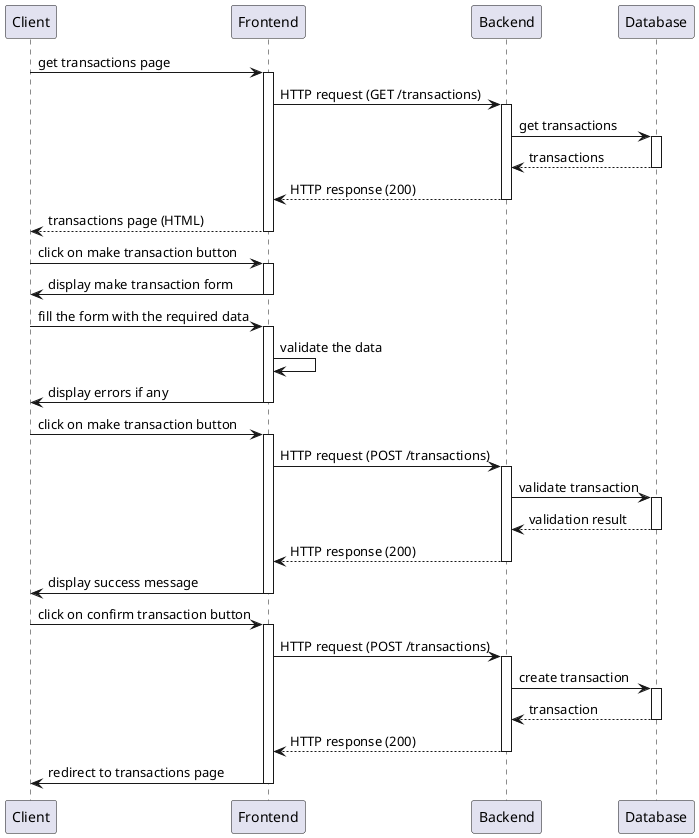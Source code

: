 @startuml create-new-saving-account

Client -> Frontend: get transactions page
activate Frontend
Frontend -> Backend: HTTP request (GET /transactions)
activate Backend
Backend -> Database: get transactions
activate Database
Database --> Backend: transactions
deactivate Database
Backend --> Frontend: HTTP response (200)
deactivate Backend
Frontend --> Client: transactions page (HTML)
deactivate Frontend
Client -> Frontend: click on make transaction button
activate Frontend
Frontend -> Client: display make transaction form
deactivate Frontend
Client -> Frontend: fill the form with the required data
activate Frontend
Frontend -> Frontend: validate the data
Frontend -> Client: display errors if any
deactivate Frontend
Client -> Frontend: click on make transaction button
activate Frontend
Frontend -> Backend: HTTP request (POST /transactions)
activate Backend
Backend -> Database: validate transaction
activate Database
Database --> Backend: validation result
deactivate Database
Backend --> Frontend: HTTP response (200)
deactivate Backend
Frontend -> Client: display success message
deactivate Frontend
Client -> Frontend: click on confirm transaction button
activate Frontend
Frontend -> Backend: HTTP request (POST /transactions)
activate Backend
Backend -> Database: create transaction
activate Database
Database --> Backend: transaction
deactivate Database
Backend --> Frontend: HTTP response (200)
deactivate Backend
Frontend -> Client: redirect to transactions page
deactivate Frontend

@enduml